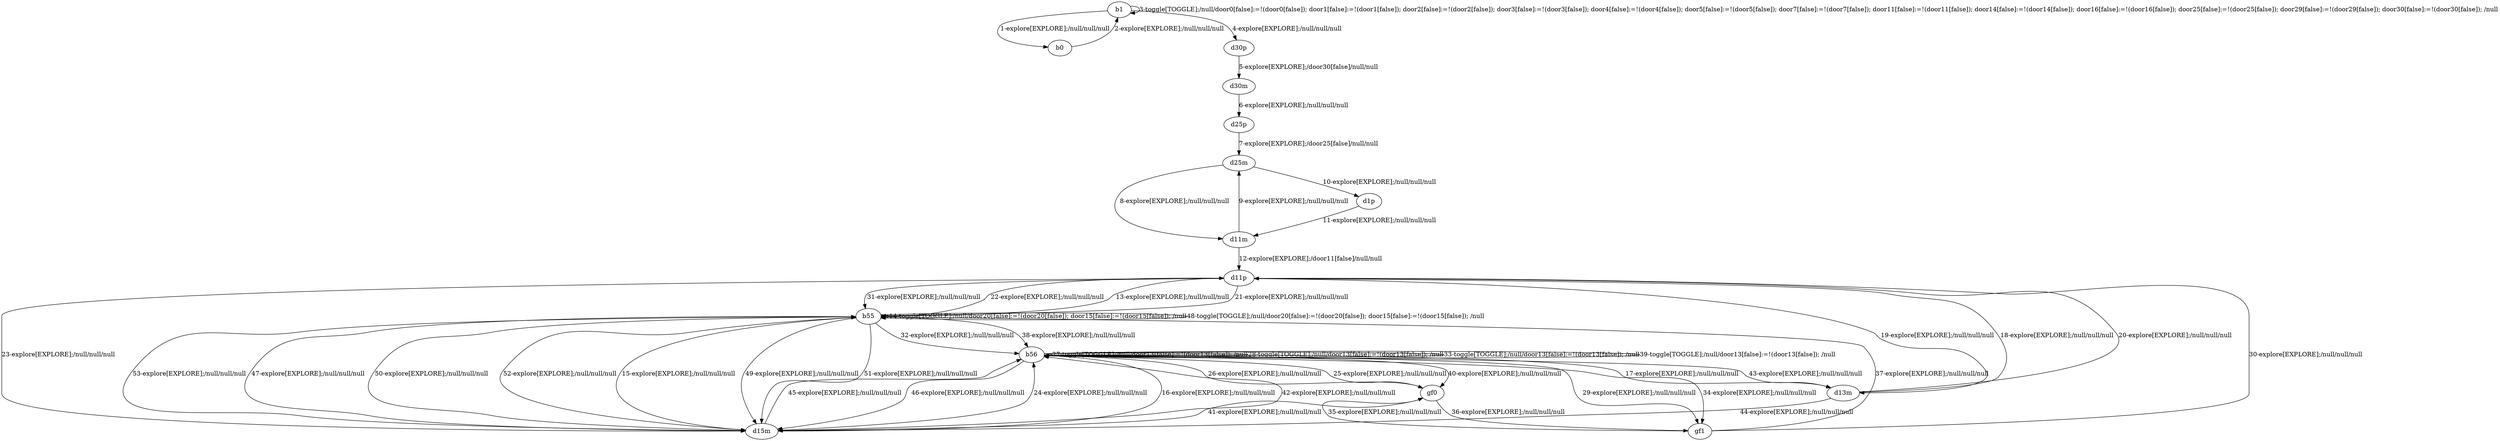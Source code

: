 # Total number of goals covered by this test: 2
# gf1 --> b55
# gf1 --> gf0

digraph g {
"b1" -> "b0" [label = "1-explore[EXPLORE];/null/null/null"];
"b0" -> "b1" [label = "2-explore[EXPLORE];/null/null/null"];
"b1" -> "b1" [label = "3-toggle[TOGGLE];/null/door0[false]:=!(door0[false]); door1[false]:=!(door1[false]); door2[false]:=!(door2[false]); door3[false]:=!(door3[false]); door4[false]:=!(door4[false]); door5[false]:=!(door5[false]); door7[false]:=!(door7[false]); door11[false]:=!(door11[false]); door14[false]:=!(door14[false]); door16[false]:=!(door16[false]); door25[false]:=!(door25[false]); door29[false]:=!(door29[false]); door30[false]:=!(door30[false]); /null"];
"b1" -> "d30p" [label = "4-explore[EXPLORE];/null/null/null"];
"d30p" -> "d30m" [label = "5-explore[EXPLORE];/door30[false]/null/null"];
"d30m" -> "d25p" [label = "6-explore[EXPLORE];/null/null/null"];
"d25p" -> "d25m" [label = "7-explore[EXPLORE];/door25[false]/null/null"];
"d25m" -> "d11m" [label = "8-explore[EXPLORE];/null/null/null"];
"d11m" -> "d25m" [label = "9-explore[EXPLORE];/null/null/null"];
"d25m" -> "d1p" [label = "10-explore[EXPLORE];/null/null/null"];
"d1p" -> "d11m" [label = "11-explore[EXPLORE];/null/null/null"];
"d11m" -> "d11p" [label = "12-explore[EXPLORE];/door11[false]/null/null"];
"d11p" -> "b55" [label = "13-explore[EXPLORE];/null/null/null"];
"b55" -> "b55" [label = "14-toggle[TOGGLE];/null/door20[false]:=!(door20[false]); door15[false]:=!(door15[false]); /null"];
"b55" -> "d15m" [label = "15-explore[EXPLORE];/null/null/null"];
"d15m" -> "b56" [label = "16-explore[EXPLORE];/null/null/null"];
"b56" -> "d13m" [label = "17-explore[EXPLORE];/null/null/null"];
"d13m" -> "d11p" [label = "18-explore[EXPLORE];/null/null/null"];
"d11p" -> "d13m" [label = "19-explore[EXPLORE];/null/null/null"];
"d13m" -> "d11p" [label = "20-explore[EXPLORE];/null/null/null"];
"d11p" -> "b55" [label = "21-explore[EXPLORE];/null/null/null"];
"b55" -> "d11p" [label = "22-explore[EXPLORE];/null/null/null"];
"d11p" -> "d15m" [label = "23-explore[EXPLORE];/null/null/null"];
"d15m" -> "b56" [label = "24-explore[EXPLORE];/null/null/null"];
"b56" -> "gf0" [label = "25-explore[EXPLORE];/null/null/null"];
"gf0" -> "b56" [label = "26-explore[EXPLORE];/null/null/null"];
"b56" -> "b56" [label = "27-toggle[TOGGLE];/null/door13[false]:=!(door13[false]); /null"];
"b56" -> "b56" [label = "28-toggle[TOGGLE];/null/door13[false]:=!(door13[false]); /null"];
"b56" -> "gf1" [label = "29-explore[EXPLORE];/null/null/null"];
"gf1" -> "d11p" [label = "30-explore[EXPLORE];/null/null/null"];
"d11p" -> "b55" [label = "31-explore[EXPLORE];/null/null/null"];
"b55" -> "b56" [label = "32-explore[EXPLORE];/null/null/null"];
"b56" -> "b56" [label = "33-toggle[TOGGLE];/null/door13[false]:=!(door13[false]); /null"];
"b56" -> "gf1" [label = "34-explore[EXPLORE];/null/null/null"];
"gf1" -> "gf0" [label = "35-explore[EXPLORE];/null/null/null"];
"gf0" -> "gf1" [label = "36-explore[EXPLORE];/null/null/null"];
"gf1" -> "b55" [label = "37-explore[EXPLORE];/null/null/null"];
"b55" -> "b56" [label = "38-explore[EXPLORE];/null/null/null"];
"b56" -> "b56" [label = "39-toggle[TOGGLE];/null/door13[false]:=!(door13[false]); /null"];
"b56" -> "gf0" [label = "40-explore[EXPLORE];/null/null/null"];
"gf0" -> "d15m" [label = "41-explore[EXPLORE];/null/null/null"];
"d15m" -> "b56" [label = "42-explore[EXPLORE];/null/null/null"];
"b56" -> "d13m" [label = "43-explore[EXPLORE];/null/null/null"];
"d13m" -> "d15m" [label = "44-explore[EXPLORE];/null/null/null"];
"d15m" -> "b56" [label = "45-explore[EXPLORE];/null/null/null"];
"b56" -> "d15m" [label = "46-explore[EXPLORE];/null/null/null"];
"d15m" -> "b55" [label = "47-explore[EXPLORE];/null/null/null"];
"b55" -> "b55" [label = "48-toggle[TOGGLE];/null/door20[false]:=!(door20[false]); door15[false]:=!(door15[false]); /null"];
"b55" -> "d15m" [label = "49-explore[EXPLORE];/null/null/null"];
"d15m" -> "b55" [label = "50-explore[EXPLORE];/null/null/null"];
"b55" -> "d15m" [label = "51-explore[EXPLORE];/null/null/null"];
"d15m" -> "b55" [label = "52-explore[EXPLORE];/null/null/null"];
"b55" -> "d15m" [label = "53-explore[EXPLORE];/null/null/null"];
}